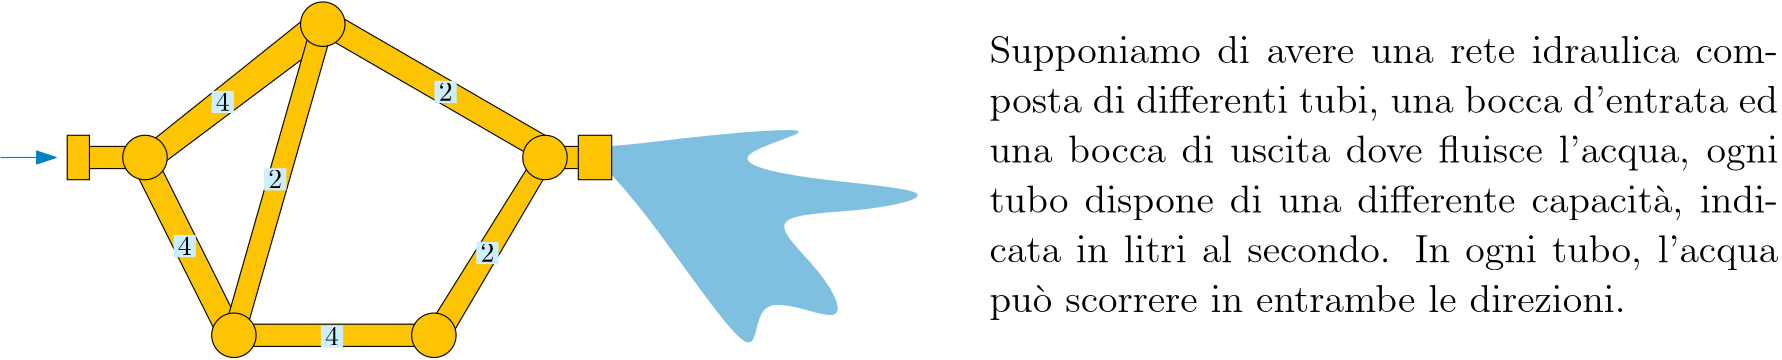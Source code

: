 <?xml version="1.0"?>
<!DOCTYPE ipe SYSTEM "ipe.dtd">
<ipe version="70218" creator="Ipe 7.2.28">
<info created="D:20240522115300" modified="D:20240522123658"/>
<ipestyle name="basic">
<symbol name="arrow/arc(spx)">
<path stroke="sym-stroke" fill="sym-stroke" pen="sym-pen">
0 0 m
-1 0.333 l
-1 -0.333 l
h
</path>
</symbol>
<symbol name="arrow/farc(spx)">
<path stroke="sym-stroke" fill="white" pen="sym-pen">
0 0 m
-1 0.333 l
-1 -0.333 l
h
</path>
</symbol>
<symbol name="arrow/ptarc(spx)">
<path stroke="sym-stroke" fill="sym-stroke" pen="sym-pen">
0 0 m
-1 0.333 l
-0.8 0 l
-1 -0.333 l
h
</path>
</symbol>
<symbol name="arrow/fptarc(spx)">
<path stroke="sym-stroke" fill="white" pen="sym-pen">
0 0 m
-1 0.333 l
-0.8 0 l
-1 -0.333 l
h
</path>
</symbol>
<symbol name="mark/circle(sx)" transformations="translations">
<path fill="sym-stroke">
0.6 0 0 0.6 0 0 e
0.4 0 0 0.4 0 0 e
</path>
</symbol>
<symbol name="mark/disk(sx)" transformations="translations">
<path fill="sym-stroke">
0.6 0 0 0.6 0 0 e
</path>
</symbol>
<symbol name="mark/fdisk(sfx)" transformations="translations">
<group>
<path fill="sym-fill">
0.5 0 0 0.5 0 0 e
</path>
<path fill="sym-stroke" fillrule="eofill">
0.6 0 0 0.6 0 0 e
0.4 0 0 0.4 0 0 e
</path>
</group>
</symbol>
<symbol name="mark/box(sx)" transformations="translations">
<path fill="sym-stroke" fillrule="eofill">
-0.6 -0.6 m
0.6 -0.6 l
0.6 0.6 l
-0.6 0.6 l
h
-0.4 -0.4 m
0.4 -0.4 l
0.4 0.4 l
-0.4 0.4 l
h
</path>
</symbol>
<symbol name="mark/square(sx)" transformations="translations">
<path fill="sym-stroke">
-0.6 -0.6 m
0.6 -0.6 l
0.6 0.6 l
-0.6 0.6 l
h
</path>
</symbol>
<symbol name="mark/fsquare(sfx)" transformations="translations">
<group>
<path fill="sym-fill">
-0.5 -0.5 m
0.5 -0.5 l
0.5 0.5 l
-0.5 0.5 l
h
</path>
<path fill="sym-stroke" fillrule="eofill">
-0.6 -0.6 m
0.6 -0.6 l
0.6 0.6 l
-0.6 0.6 l
h
-0.4 -0.4 m
0.4 -0.4 l
0.4 0.4 l
-0.4 0.4 l
h
</path>
</group>
</symbol>
<symbol name="mark/cross(sx)" transformations="translations">
<group>
<path fill="sym-stroke">
-0.43 -0.57 m
0.57 0.43 l
0.43 0.57 l
-0.57 -0.43 l
h
</path>
<path fill="sym-stroke">
-0.43 0.57 m
0.57 -0.43 l
0.43 -0.57 l
-0.57 0.43 l
h
</path>
</group>
</symbol>
<symbol name="arrow/fnormal(spx)">
<path stroke="sym-stroke" fill="white" pen="sym-pen">
0 0 m
-1 0.333 l
-1 -0.333 l
h
</path>
</symbol>
<symbol name="arrow/pointed(spx)">
<path stroke="sym-stroke" fill="sym-stroke" pen="sym-pen">
0 0 m
-1 0.333 l
-0.8 0 l
-1 -0.333 l
h
</path>
</symbol>
<symbol name="arrow/fpointed(spx)">
<path stroke="sym-stroke" fill="white" pen="sym-pen">
0 0 m
-1 0.333 l
-0.8 0 l
-1 -0.333 l
h
</path>
</symbol>
<symbol name="arrow/linear(spx)">
<path stroke="sym-stroke" pen="sym-pen">
-1 0.333 m
0 0 l
-1 -0.333 l
</path>
</symbol>
<symbol name="arrow/fdouble(spx)">
<path stroke="sym-stroke" fill="white" pen="sym-pen">
0 0 m
-1 0.333 l
-1 -0.333 l
h
-1 0 m
-2 0.333 l
-2 -0.333 l
h
</path>
</symbol>
<symbol name="arrow/double(spx)">
<path stroke="sym-stroke" fill="sym-stroke" pen="sym-pen">
0 0 m
-1 0.333 l
-1 -0.333 l
h
-1 0 m
-2 0.333 l
-2 -0.333 l
h
</path>
</symbol>
<symbol name="arrow/mid-normal(spx)">
<path stroke="sym-stroke" fill="sym-stroke" pen="sym-pen">
0.5 0 m
-0.5 0.333 l
-0.5 -0.333 l
h
</path>
</symbol>
<symbol name="arrow/mid-fnormal(spx)">
<path stroke="sym-stroke" fill="white" pen="sym-pen">
0.5 0 m
-0.5 0.333 l
-0.5 -0.333 l
h
</path>
</symbol>
<symbol name="arrow/mid-pointed(spx)">
<path stroke="sym-stroke" fill="sym-stroke" pen="sym-pen">
0.5 0 m
-0.5 0.333 l
-0.3 0 l
-0.5 -0.333 l
h
</path>
</symbol>
<symbol name="arrow/mid-fpointed(spx)">
<path stroke="sym-stroke" fill="white" pen="sym-pen">
0.5 0 m
-0.5 0.333 l
-0.3 0 l
-0.5 -0.333 l
h
</path>
</symbol>
<symbol name="arrow/mid-double(spx)">
<path stroke="sym-stroke" fill="sym-stroke" pen="sym-pen">
1 0 m
0 0.333 l
0 -0.333 l
h
0 0 m
-1 0.333 l
-1 -0.333 l
h
</path>
</symbol>
<symbol name="arrow/mid-fdouble(spx)">
<path stroke="sym-stroke" fill="white" pen="sym-pen">
1 0 m
0 0.333 l
0 -0.333 l
h
0 0 m
-1 0.333 l
-1 -0.333 l
h
</path>
</symbol>
<anglesize name="22.5 deg" value="22.5"/>
<anglesize name="30 deg" value="30"/>
<anglesize name="45 deg" value="45"/>
<anglesize name="60 deg" value="60"/>
<anglesize name="90 deg" value="90"/>
<arrowsize name="large" value="10"/>
<arrowsize name="small" value="5"/>
<arrowsize name="tiny" value="3"/>
<color name="blue" value="0 0 1"/>
<color name="brown" value="0.647 0.165 0.165"/>
<color name="darkblue" value="0 0 0.545"/>
<color name="darkcyan" value="0 0.545 0.545"/>
<color name="darkgray" value="0.663"/>
<color name="darkgreen" value="0 0.392 0"/>
<color name="darkmagenta" value="0.545 0 0.545"/>
<color name="darkorange" value="1 0.549 0"/>
<color name="darkred" value="0.545 0 0"/>
<color name="gold" value="1 0.843 0"/>
<color name="gray" value="0.745"/>
<color name="green" value="0 1 0"/>
<color name="lightblue" value="0.678 0.847 0.902"/>
<color name="lightcyan" value="0.878 1 1"/>
<color name="lightgray" value="0.827"/>
<color name="lightgreen" value="0.565 0.933 0.565"/>
<color name="lightyellow" value="1 1 0.878"/>
<color name="navy" value="0 0 0.502"/>
<color name="orange" value="1 0.647 0"/>
<color name="pink" value="1 0.753 0.796"/>
<color name="purple" value="0.627 0.125 0.941"/>
<color name="red" value="1 0 0"/>
<color name="seagreen" value="0.18 0.545 0.341"/>
<color name="turquoise" value="0.251 0.878 0.816"/>
<color name="violet" value="0.933 0.51 0.933"/>
<color name="yellow" value="1 1 0"/>
<dashstyle name="dash dot dotted" value="[4 2 1 2 1 2] 0"/>
<dashstyle name="dash dotted" value="[4 2 1 2] 0"/>
<dashstyle name="dashed" value="[4] 0"/>
<dashstyle name="dotted" value="[1 3] 0"/>
<gridsize name="10 pts (~3.5 mm)" value="10"/>
<gridsize name="14 pts (~5 mm)" value="14"/>
<gridsize name="16 pts (~6 mm)" value="16"/>
<gridsize name="20 pts (~7 mm)" value="20"/>
<gridsize name="28 pts (~10 mm)" value="28"/>
<gridsize name="32 pts (~12 mm)" value="32"/>
<gridsize name="4 pts" value="4"/>
<gridsize name="56 pts (~20 mm)" value="56"/>
<gridsize name="8 pts (~3 mm)" value="8"/>
<opacity name="10%" value="0.1"/>
<opacity name="30%" value="0.3"/>
<opacity name="50%" value="0.5"/>
<opacity name="75%" value="0.75"/>
<pen name="fat" value="1.2"/>
<pen name="heavier" value="0.8"/>
<pen name="ultrafat" value="2"/>
<symbolsize name="large" value="5"/>
<symbolsize name="small" value="2"/>
<symbolsize name="tiny" value="1.1"/>
<textsize name="Huge" value="\Huge"/>
<textsize name="LARGE" value="\LARGE"/>
<textsize name="Large" value="\Large"/>
<textsize name="footnote" value="\footnotesize"/>
<textsize name="huge" value="\huge"/>
<textsize name="large" value="\large"/>
<textsize name="script" value="\scriptsize"/>
<textsize name="small" value="\small"/>
<textsize name="tiny" value="\tiny"/>
<textstyle name="center" begin="\begin{center}" end="\end{center}"/>
<textstyle name="item" begin="\begin{itemize}\item{}" end="\end{itemize}"/>
<textstyle name="itemize" begin="\begin{itemize}" end="\end{itemize}"/>
<tiling name="falling" angle="-60" step="4" width="1"/>
<tiling name="rising" angle="30" step="4" width="1"/>
</ipestyle>
<page>
<layer name="alpha"/>
<view layers="alpha" active="alpha"/>
<path layer="alpha" matrix="1 0 0 1 -120 8" stroke="black" fill="0.988 0.769 0.012">
160 708 m
184 708 l
184 716 l
160 716 l
160 708 l
</path>
<path matrix="1 0 0 1 -120 8" stroke="black" fill="0.988 0.769 0.012">
156 720 m
164 720 l
164 704 l
156 704 l
156 720 l
</path>
<path matrix="1 0 0 1 -120 8" stroke="black" fill="0.988 0.769 0.012">
184 716 m
244 764 l
244 764 l
252 756 l
188 708 l
184 716 l
</path>
<path matrix="1 0 0 1 -120 8" stroke="black" fill="0.988 0.769 0.012">
180 708 m
212 644 l
220 648 l
188 712 l
180 708 l
</path>
<path matrix="1 0 0 1 -120 8" stroke="black" fill="0.988 0.769 0.012">
212 648 m
244 760 l
252 760 l
220 648 l
212 648 l
</path>
<path matrix="1 0 0 1 -120 8" stroke="black" fill="0.988 0.769 0.012">
216 652 m
288 652 l
288 644 l
216 644 l
216 652 l
</path>
<path matrix="1 0 0 1 -120 8" stroke="black" fill="0.988 0.769 0.012">
248 756 m
324 712 l
284 648 l
292 644 l
332 712 l
328 720 l
252 764 l
248 756 l
</path>
<path matrix="1 0 0 1 -120 8" stroke="black" fill="0.988 0.769 0.012">
8 0 0 8 248 760 e
</path>
<path matrix="1 0 0 1 -120 8" stroke="black" fill="0.988 0.769 0.012">
8 0 0 8 216 648 e
</path>
<path matrix="1 0 0 1 -120 8" stroke="black" fill="0.988 0.769 0.012">
8 0 0 8 288 648 e
</path>
<path matrix="1 0 0 1 -120 8" stroke="black" fill="0.988 0.769 0.012">
8 0 0 8 184 712 e
</path>
<path matrix="1 0 0 1 -120 8" stroke="black" fill="0.988 0.769 0.012">
328 716 m
348 716 l
348 708 l
328 708 l
328 716 l
</path>
<path matrix="1 0 0 1 -120 8" stroke="black" fill="0.988 0.769 0.012">
8 0 0 8 328 712 e
</path>
<path matrix="1 0 0 1 -120 8" stroke="0 0.502 0.753" fill="0.988 0.769 0.012" arrow="normal/normal">
132 712 m
152 712 l
</path>
<path matrix="1 0 0 1 -132 12" fill="0 0.502 0.753" opacity="50%" stroke-opacity="opaque">
372 696
420 624
412 664
452 644
440 668
416 688
456 688
488 696
432 700
400 708
448 720
396 716
368 712
352 712 u
</path>
<path matrix="1 0 0 1 -120 8" stroke="black" fill="0.988 0.769 0.012">
340 720 m
340 704 l
352 704 l
352 720 l
340 720 l
</path>
<path matrix="1 0 0 1 -88 -8" fill="0.8 0.933 1">
176 752 m
176 744 l
184 744 l
184 752 l
h
</path>
<text matrix="1 0 0 1 -88 -8" transformations="translations" pos="180 748" stroke="0" type="label" width="4.981" height="6.42" depth="0" halign="center" valign="center">4</text>
<path matrix="1 0 0 1 -101.701 -59.8921" fill="0.8 0.933 1">
176 752 m
176 744 l
184 744 l
184 752 l
h
</path>
<text matrix="1 0 0 1 -101.701 -59.8921" transformations="translations" pos="180 748" stroke="0" type="label" width="4.981" height="6.42" depth="0" halign="center" valign="center">4</text>
<path matrix="1 0 0 1 -69.1257 -35.8536" fill="0.8 0.933 1">
176 752 m
176 744 l
184 744 l
184 752 l
h
</path>
<text matrix="1 0 0 1 -69.1257 -35.8536" transformations="translations" pos="180 748" stroke="0" type="label" width="4.981" height="6.42" depth="0" halign="center" valign="center">2</text>
<path matrix="1 0 0 1 -48.6817 -92.4678" fill="0.8 0.933 1">
176 752 m
176 744 l
184 744 l
184 752 l
h
</path>
<text matrix="1 0 0 1 -48.6817 -92.4678" transformations="translations" pos="180 748" stroke="0" type="label" width="4.981" height="6.42" depth="0" halign="center" valign="center">4</text>
<path matrix="1 0 0 1 7.25855 -62.3634" fill="0.8 0.933 1">
176 752 m
176 744 l
184 744 l
184 752 l
h
</path>
<text matrix="1 0 0 1 7.25855 -62.3634" transformations="translations" pos="180 748" stroke="0" type="label" width="4.981" height="6.42" depth="0" halign="center" valign="center">2</text>
<path matrix="1 0 0 1 -7.79364 -4.40121" fill="0.8 0.933 1">
176 752 m
176 744 l
184 744 l
184 752 l
h
</path>
<text matrix="1 0 0 1 -7.79364 -4.40121" transformations="translations" pos="180 748" stroke="0" type="label" width="4.981" height="6.42" depth="0" halign="center" valign="center">2</text>
<text matrix="1 0 0 1 0 -16" transformations="translations" pos="368 780" stroke="0" type="minipage" width="284" height="53.646" depth="48.77" valign="top" size="Large">Supponiamo di avere una rete idraulica composta di differenti tubi, una bocca d&apos;entrata ed una bocca di uscita dove 
fluisce l&apos;acqua, ogni tubo dispone di una differente capacità, indicata in litri al secondo.
In ogni tubo, l&apos;acqua può scorrere in entrambe le direzioni.</text>
</page>
</ipe>
